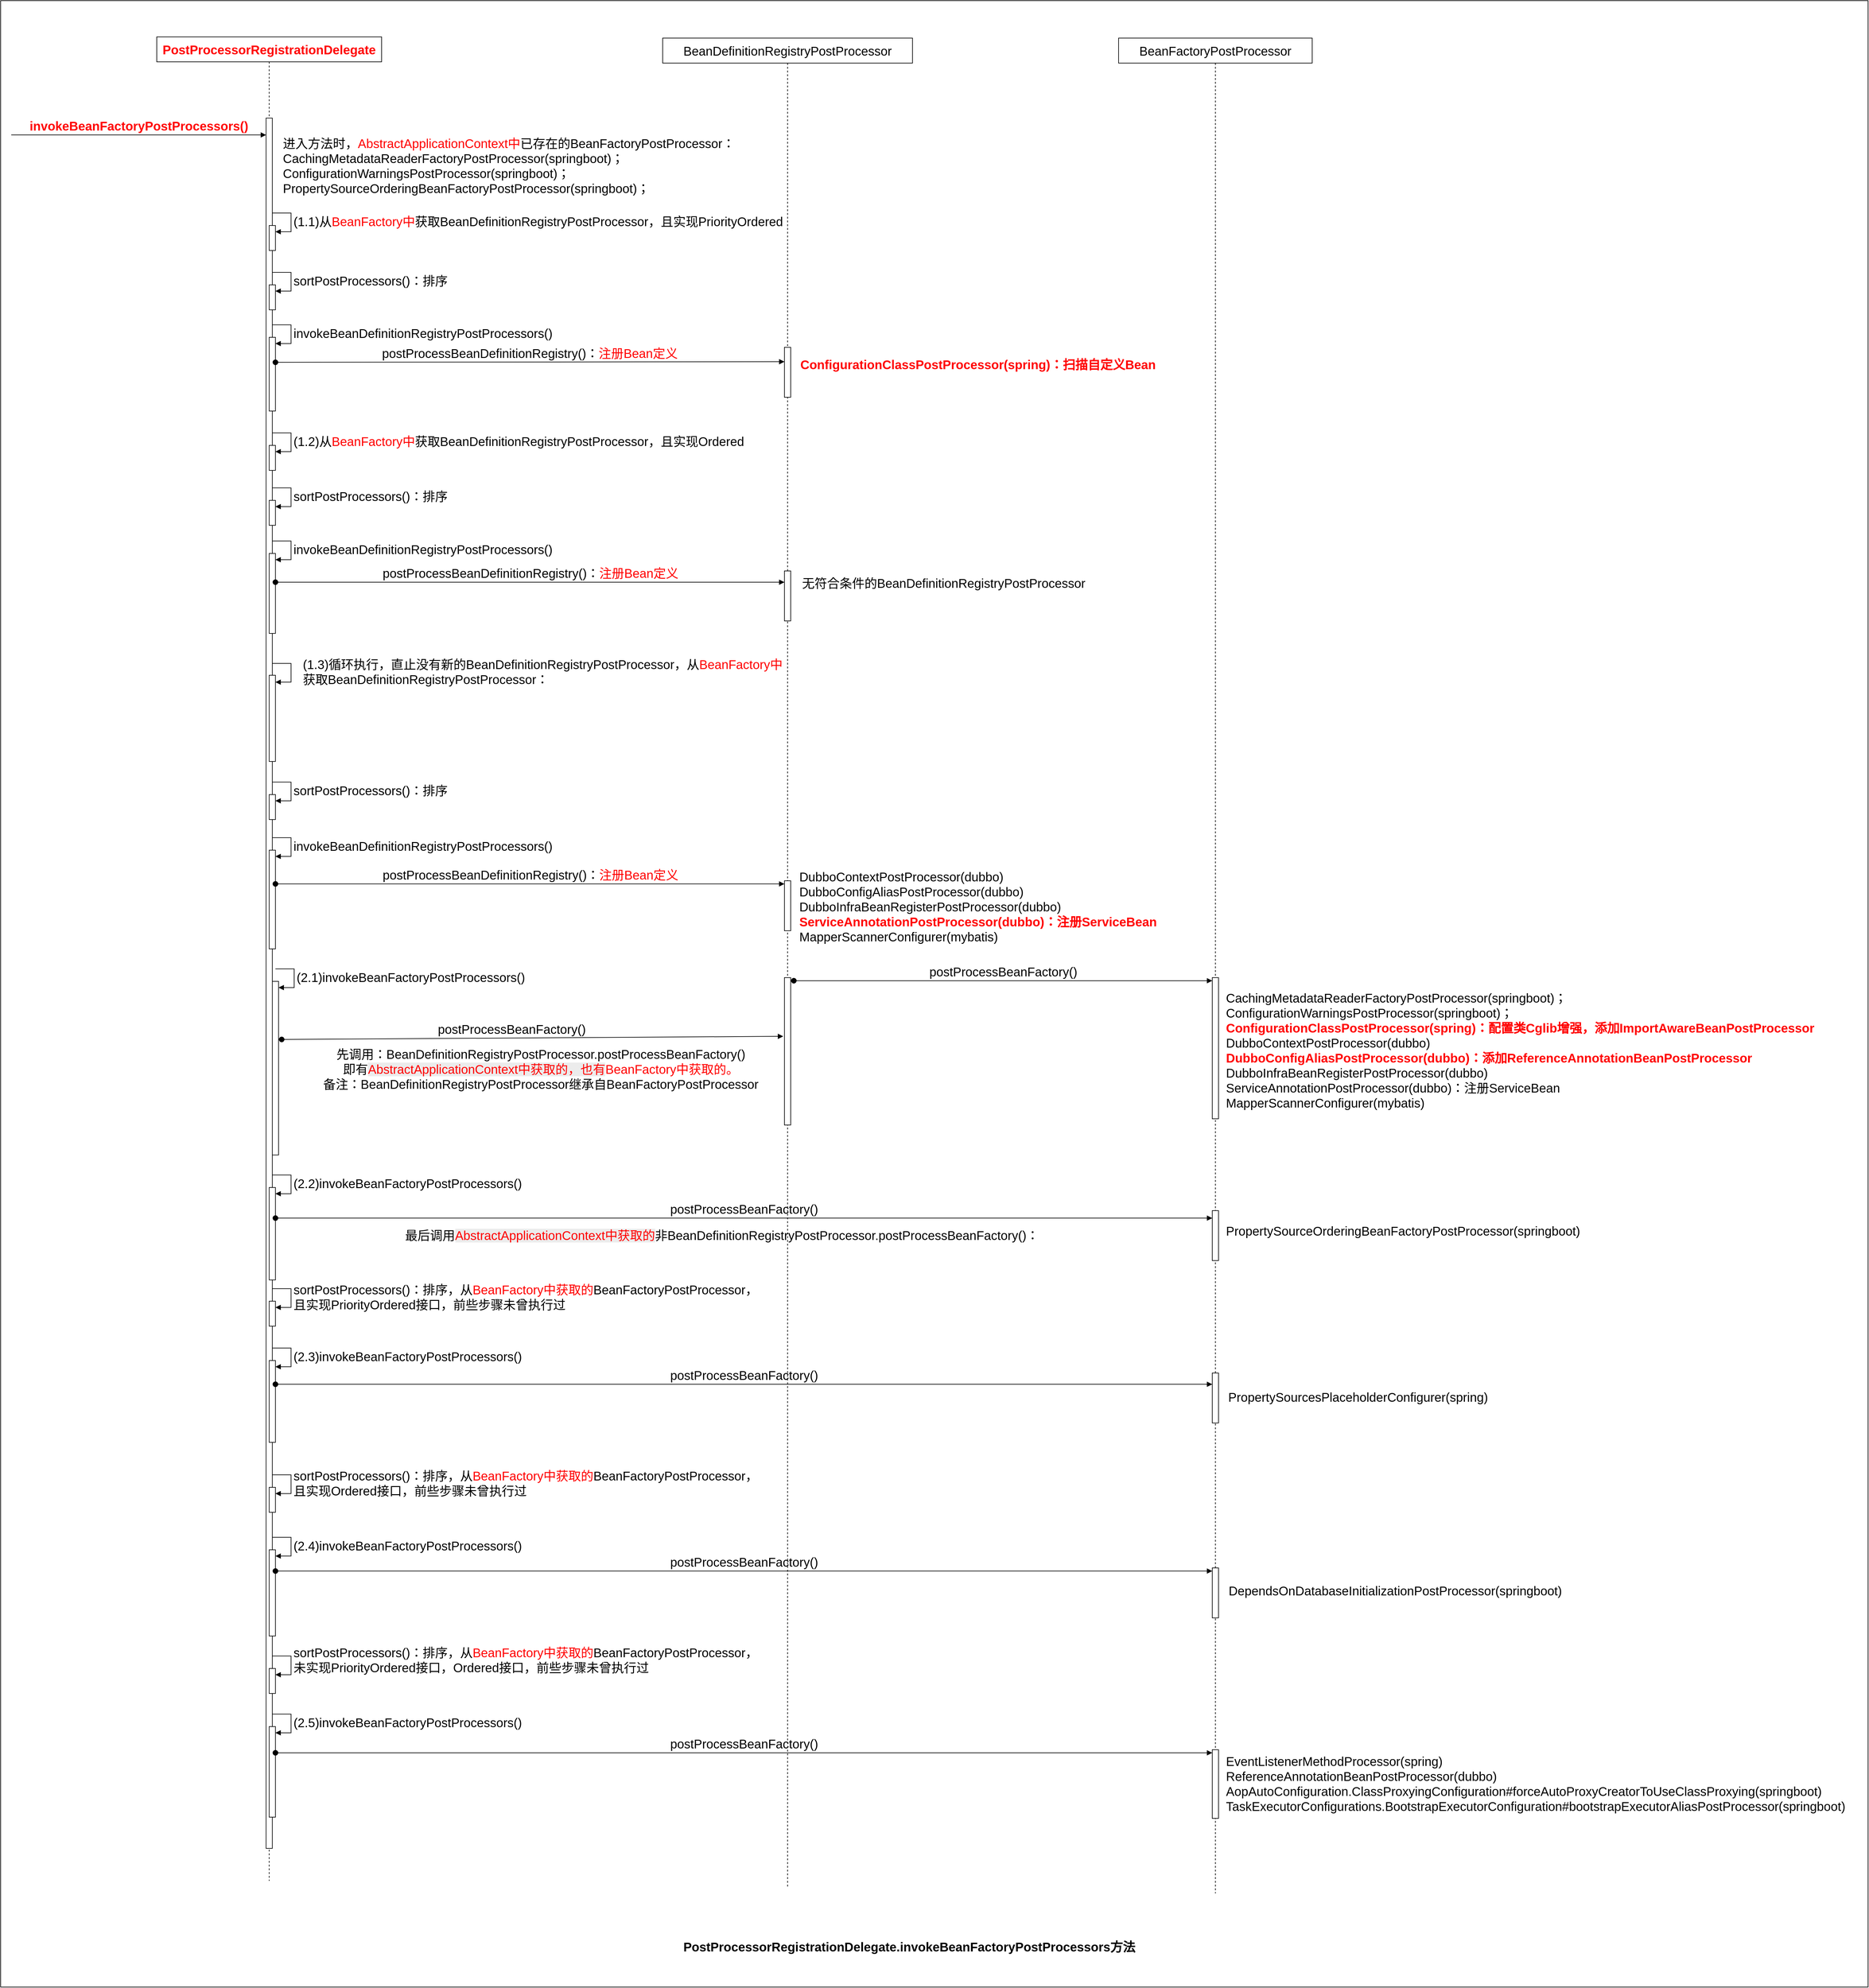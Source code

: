 <mxfile version="28.2.5">
  <diagram name="第 1 页" id="A2wYnKDMZFF023bxGnZ8">
    <mxGraphModel dx="2852" dy="1576" grid="1" gridSize="10" guides="1" tooltips="1" connect="1" arrows="1" fold="1" page="1" pageScale="1" pageWidth="827" pageHeight="1169" background="none" math="0" shadow="0">
      <root>
        <mxCell id="0" />
        <mxCell id="1" parent="0" />
        <mxCell id="YubkWiGk9E8WVK8N-N5F-1" value="" style="rounded=0;whiteSpace=wrap;html=1;" vertex="1" parent="1">
          <mxGeometry x="20" y="150" width="2990" height="3180" as="geometry" />
        </mxCell>
        <mxCell id="-QrxRBGIXTvyxB3OS5xk-1" value="PostProcessorRegistrationDelegate" style="shape=umlLifeline;whiteSpace=wrap;html=1;container=1;dropTarget=0;collapsible=0;recursiveResize=0;outlineConnect=0;portConstraint=eastwest;newEdgeStyle={&quot;curved&quot;:0,&quot;rounded&quot;:0};fontSize=20;fontStyle=1;points=[[0,0,0,0,5],[0,1,0,0,-5],[1,0,0,0,5],[1,1,0,0,-5]];perimeter=rectanglePerimeter;targetShapes=umlLifeline;participant=label;fontColor=#FF0000;" parent="1" vertex="1">
          <mxGeometry x="270" y="208" width="360" height="2952" as="geometry" />
        </mxCell>
        <mxCell id="-QrxRBGIXTvyxB3OS5xk-2" value="" style="html=1;points=[[0,0,0,0,5],[0,1,0,0,-5],[1,0,0,0,5],[1,1,0,0,-5]];perimeter=orthogonalPerimeter;outlineConnect=0;targetShapes=umlLifeline;portConstraint=eastwest;newEdgeStyle={&quot;curved&quot;:0,&quot;rounded&quot;:0};fontSize=20;" parent="-QrxRBGIXTvyxB3OS5xk-1" vertex="1">
          <mxGeometry x="175" y="130" width="10" height="2770" as="geometry" />
        </mxCell>
        <mxCell id="-ZNE_FUhXFZwnY1q3NJ5-1" value="" style="html=1;points=[[0,0,0,0,5],[0,1,0,0,-5],[1,0,0,0,5],[1,1,0,0,-5]];perimeter=orthogonalPerimeter;outlineConnect=0;targetShapes=umlLifeline;portConstraint=eastwest;newEdgeStyle={&quot;curved&quot;:0,&quot;rounded&quot;:0};" parent="-QrxRBGIXTvyxB3OS5xk-1" vertex="1">
          <mxGeometry x="180" y="302" width="10" height="40" as="geometry" />
        </mxCell>
        <mxCell id="-ZNE_FUhXFZwnY1q3NJ5-2" value="(1.1)从&lt;font style=&quot;color: rgb(255, 0, 0);&quot;&gt;BeanFactory中&lt;/font&gt;获取BeanDefinitionRegistryPostProcessor，且实现PriorityOrdered" style="html=1;align=left;spacingLeft=2;endArrow=block;rounded=0;edgeStyle=orthogonalEdgeStyle;curved=0;rounded=0;fontSize=20;" parent="-QrxRBGIXTvyxB3OS5xk-1" target="-ZNE_FUhXFZwnY1q3NJ5-1" edge="1">
          <mxGeometry relative="1" as="geometry">
            <mxPoint x="185" y="282" as="sourcePoint" />
            <Array as="points">
              <mxPoint x="215" y="312" />
            </Array>
          </mxGeometry>
        </mxCell>
        <mxCell id="-ZNE_FUhXFZwnY1q3NJ5-3" value="" style="html=1;points=[[0,0,0,0,5],[0,1,0,0,-5],[1,0,0,0,5],[1,1,0,0,-5]];perimeter=orthogonalPerimeter;outlineConnect=0;targetShapes=umlLifeline;portConstraint=eastwest;newEdgeStyle={&quot;curved&quot;:0,&quot;rounded&quot;:0};" parent="-QrxRBGIXTvyxB3OS5xk-1" vertex="1">
          <mxGeometry x="180" y="481" width="10" height="118" as="geometry" />
        </mxCell>
        <mxCell id="-ZNE_FUhXFZwnY1q3NJ5-4" value="invokeBeanDefinitionRegistryPostProcessors()" style="html=1;align=left;spacingLeft=2;endArrow=block;rounded=0;edgeStyle=orthogonalEdgeStyle;curved=0;rounded=0;fontSize=20;" parent="-QrxRBGIXTvyxB3OS5xk-1" target="-ZNE_FUhXFZwnY1q3NJ5-3" edge="1">
          <mxGeometry relative="1" as="geometry">
            <mxPoint x="185" y="461" as="sourcePoint" />
            <Array as="points">
              <mxPoint x="215" y="491" />
            </Array>
          </mxGeometry>
        </mxCell>
        <mxCell id="-ZNE_FUhXFZwnY1q3NJ5-6" value="postProcessBeanDefinitionRegistry()&lt;span style=&quot;text-align: left;&quot;&gt;：&lt;font style=&quot;color: rgb(255, 0, 0);&quot;&gt;注册Bean定义&lt;/font&gt;&lt;/span&gt;" style="html=1;verticalAlign=bottom;startArrow=oval;endArrow=block;startSize=8;curved=0;rounded=0;entryX=0;entryY=0;entryDx=0;entryDy=5;fontSize=20;" parent="-QrxRBGIXTvyxB3OS5xk-1" edge="1">
          <mxGeometry relative="1" as="geometry">
            <mxPoint x="190" y="521" as="sourcePoint" />
            <mxPoint x="1005" y="520" as="targetPoint" />
          </mxGeometry>
        </mxCell>
        <mxCell id="vgy-4LOExxqOHCI_KNsT-1" value="" style="html=1;points=[[0,0,0,0,5],[0,1,0,0,-5],[1,0,0,0,5],[1,1,0,0,-5]];perimeter=orthogonalPerimeter;outlineConnect=0;targetShapes=umlLifeline;portConstraint=eastwest;newEdgeStyle={&quot;curved&quot;:0,&quot;rounded&quot;:0};" parent="-QrxRBGIXTvyxB3OS5xk-1" vertex="1">
          <mxGeometry x="180" y="654" width="10" height="40" as="geometry" />
        </mxCell>
        <mxCell id="vgy-4LOExxqOHCI_KNsT-2" value="&lt;span style=&quot;font-size: 20px;&quot;&gt;(1.2)从&lt;/span&gt;&lt;font style=&quot;font-size: 20px; color: rgb(255, 0, 0);&quot;&gt;BeanFactory中&lt;/font&gt;&lt;span style=&quot;font-size: 20px;&quot;&gt;获取BeanDefinitionRegistryPostProcessor，且实现Ordered&lt;/span&gt;" style="html=1;align=left;spacingLeft=2;endArrow=block;rounded=0;edgeStyle=orthogonalEdgeStyle;curved=0;rounded=0;" parent="-QrxRBGIXTvyxB3OS5xk-1" target="vgy-4LOExxqOHCI_KNsT-1" edge="1">
          <mxGeometry relative="1" as="geometry">
            <mxPoint x="185" y="634" as="sourcePoint" />
            <Array as="points">
              <mxPoint x="215" y="664" />
            </Array>
          </mxGeometry>
        </mxCell>
        <mxCell id="vgy-4LOExxqOHCI_KNsT-3" value="" style="html=1;points=[[0,0,0,0,5],[0,1,0,0,-5],[1,0,0,0,5],[1,1,0,0,-5]];perimeter=orthogonalPerimeter;outlineConnect=0;targetShapes=umlLifeline;portConstraint=eastwest;newEdgeStyle={&quot;curved&quot;:0,&quot;rounded&quot;:0};" parent="-QrxRBGIXTvyxB3OS5xk-1" vertex="1">
          <mxGeometry x="180" y="827" width="10" height="128" as="geometry" />
        </mxCell>
        <mxCell id="vgy-4LOExxqOHCI_KNsT-4" value="&lt;span style=&quot;font-size: 20px;&quot;&gt;invokeBeanDefinitionRegistryPostProcessors()&lt;/span&gt;" style="html=1;align=left;spacingLeft=2;endArrow=block;rounded=0;edgeStyle=orthogonalEdgeStyle;curved=0;rounded=0;" parent="-QrxRBGIXTvyxB3OS5xk-1" target="vgy-4LOExxqOHCI_KNsT-3" edge="1">
          <mxGeometry relative="1" as="geometry">
            <mxPoint x="185" y="807" as="sourcePoint" />
            <Array as="points">
              <mxPoint x="215" y="837" />
            </Array>
          </mxGeometry>
        </mxCell>
        <mxCell id="vgy-4LOExxqOHCI_KNsT-6" value="&lt;span style=&quot;font-size: 20px;&quot;&gt;postProcessBeanDefinitionRegistry()&lt;/span&gt;&lt;span style=&quot;font-size: 20px; text-align: left;&quot;&gt;：&lt;font style=&quot;color: rgb(255, 0, 0);&quot;&gt;注册Bean定义&lt;/font&gt;&lt;/span&gt;" style="html=1;verticalAlign=bottom;startArrow=oval;endArrow=block;startSize=8;curved=0;rounded=0;entryX=0;entryY=0;entryDx=0;entryDy=5;" parent="-QrxRBGIXTvyxB3OS5xk-1" edge="1">
          <mxGeometry relative="1" as="geometry">
            <mxPoint x="190" y="873" as="sourcePoint" />
            <mxPoint x="1005" y="873" as="targetPoint" />
          </mxGeometry>
        </mxCell>
        <mxCell id="vgy-4LOExxqOHCI_KNsT-10" value="" style="html=1;points=[[0,0,0,0,5],[0,1,0,0,-5],[1,0,0,0,5],[1,1,0,0,-5]];perimeter=orthogonalPerimeter;outlineConnect=0;targetShapes=umlLifeline;portConstraint=eastwest;newEdgeStyle={&quot;curved&quot;:0,&quot;rounded&quot;:0};" parent="-QrxRBGIXTvyxB3OS5xk-1" vertex="1">
          <mxGeometry x="180" y="397" width="10" height="40" as="geometry" />
        </mxCell>
        <mxCell id="vgy-4LOExxqOHCI_KNsT-11" value="sortPostProcessors()：排序" style="html=1;align=left;spacingLeft=2;endArrow=block;rounded=0;edgeStyle=orthogonalEdgeStyle;curved=0;rounded=0;fontSize=20;" parent="-QrxRBGIXTvyxB3OS5xk-1" target="vgy-4LOExxqOHCI_KNsT-10" edge="1">
          <mxGeometry relative="1" as="geometry">
            <mxPoint x="185" y="377" as="sourcePoint" />
            <Array as="points">
              <mxPoint x="215" y="407" />
            </Array>
          </mxGeometry>
        </mxCell>
        <mxCell id="vgy-4LOExxqOHCI_KNsT-12" value="" style="html=1;points=[[0,0,0,0,5],[0,1,0,0,-5],[1,0,0,0,5],[1,1,0,0,-5]];perimeter=orthogonalPerimeter;outlineConnect=0;targetShapes=umlLifeline;portConstraint=eastwest;newEdgeStyle={&quot;curved&quot;:0,&quot;rounded&quot;:0};" parent="-QrxRBGIXTvyxB3OS5xk-1" vertex="1">
          <mxGeometry x="180" y="742" width="10" height="40" as="geometry" />
        </mxCell>
        <mxCell id="vgy-4LOExxqOHCI_KNsT-13" value="&lt;span style=&quot;font-size: 20px;&quot;&gt;sortPostProcessors()：排序&lt;/span&gt;" style="html=1;align=left;spacingLeft=2;endArrow=block;rounded=0;edgeStyle=orthogonalEdgeStyle;curved=0;rounded=0;" parent="-QrxRBGIXTvyxB3OS5xk-1" target="vgy-4LOExxqOHCI_KNsT-12" edge="1">
          <mxGeometry relative="1" as="geometry">
            <mxPoint x="185" y="722" as="sourcePoint" />
            <Array as="points">
              <mxPoint x="215" y="752" />
            </Array>
          </mxGeometry>
        </mxCell>
        <mxCell id="vgy-4LOExxqOHCI_KNsT-16" value="" style="html=1;points=[[0,0,0,0,5],[0,1,0,0,-5],[1,0,0,0,5],[1,1,0,0,-5]];perimeter=orthogonalPerimeter;outlineConnect=0;targetShapes=umlLifeline;portConstraint=eastwest;newEdgeStyle={&quot;curved&quot;:0,&quot;rounded&quot;:0};" parent="-QrxRBGIXTvyxB3OS5xk-1" vertex="1">
          <mxGeometry x="180" y="1022" width="10" height="138" as="geometry" />
        </mxCell>
        <mxCell id="vgy-4LOExxqOHCI_KNsT-17" value="&lt;span style=&quot;font-size: 20px;&quot;&gt;(1.3)循环执行，直止没有新的&lt;/span&gt;&lt;span style=&quot;font-size: 20px;&quot;&gt;BeanDefinitionRegistryPostProcessor，&lt;/span&gt;&lt;span style=&quot;background-color: light-dark(#ffffff, var(--ge-dark-color, #121212)); color: light-dark(rgb(0, 0, 0), rgb(255, 255, 255)); font-size: 20px;&quot;&gt;从&lt;/span&gt;&lt;font style=&quot;background-color: light-dark(#ffffff, var(--ge-dark-color, #121212)); font-size: 20px; color: rgb(255, 0, 0);&quot;&gt;BeanFactory中&lt;/font&gt;&lt;div&gt;&lt;span style=&quot;background-color: light-dark(#ffffff, var(--ge-dark-color, #121212)); color: light-dark(rgb(0, 0, 0), rgb(255, 255, 255)); font-size: 20px;&quot;&gt;获取BeanDefinitionRegistryPostProcessor：&lt;/span&gt;&lt;div&gt;&lt;div style=&quot;&quot;&gt;&lt;br&gt;&lt;/div&gt;&lt;/div&gt;&lt;/div&gt;" style="html=1;align=left;spacingLeft=2;endArrow=block;rounded=0;edgeStyle=orthogonalEdgeStyle;curved=0;rounded=0;" parent="-QrxRBGIXTvyxB3OS5xk-1" edge="1">
          <mxGeometry x="0.153" y="15" relative="1" as="geometry">
            <mxPoint x="185" y="1003" as="sourcePoint" />
            <Array as="points">
              <mxPoint x="215" y="1033" />
            </Array>
            <mxPoint x="190" y="1033" as="targetPoint" />
            <mxPoint y="1" as="offset" />
          </mxGeometry>
        </mxCell>
        <mxCell id="U9ixvLqvTh7GxoxMCN7H-1" value="" style="html=1;points=[[0,0,0,0,5],[0,1,0,0,-5],[1,0,0,0,5],[1,1,0,0,-5]];perimeter=orthogonalPerimeter;outlineConnect=0;targetShapes=umlLifeline;portConstraint=eastwest;newEdgeStyle={&quot;curved&quot;:0,&quot;rounded&quot;:0};" parent="-QrxRBGIXTvyxB3OS5xk-1" vertex="1">
          <mxGeometry x="180" y="1213" width="10" height="40" as="geometry" />
        </mxCell>
        <mxCell id="U9ixvLqvTh7GxoxMCN7H-2" value="&lt;span style=&quot;font-size: 20px;&quot;&gt;sortPostProcessors()：排序&lt;/span&gt;" style="html=1;align=left;spacingLeft=2;endArrow=block;rounded=0;edgeStyle=orthogonalEdgeStyle;curved=0;rounded=0;" parent="-QrxRBGIXTvyxB3OS5xk-1" target="U9ixvLqvTh7GxoxMCN7H-1" edge="1">
          <mxGeometry relative="1" as="geometry">
            <mxPoint x="185" y="1193" as="sourcePoint" />
            <Array as="points">
              <mxPoint x="215" y="1223" />
            </Array>
          </mxGeometry>
        </mxCell>
        <mxCell id="U9ixvLqvTh7GxoxMCN7H-3" value="" style="html=1;points=[[0,0,0,0,5],[0,1,0,0,-5],[1,0,0,0,5],[1,1,0,0,-5]];perimeter=orthogonalPerimeter;outlineConnect=0;targetShapes=umlLifeline;portConstraint=eastwest;newEdgeStyle={&quot;curved&quot;:0,&quot;rounded&quot;:0};" parent="-QrxRBGIXTvyxB3OS5xk-1" vertex="1">
          <mxGeometry x="180" y="1302" width="10" height="158" as="geometry" />
        </mxCell>
        <mxCell id="U9ixvLqvTh7GxoxMCN7H-4" value="&lt;span style=&quot;font-size: 20px;&quot;&gt;invokeBeanDefinitionRegistryPostProcessors()&lt;/span&gt;" style="html=1;align=left;spacingLeft=2;endArrow=block;rounded=0;edgeStyle=orthogonalEdgeStyle;curved=0;rounded=0;" parent="-QrxRBGIXTvyxB3OS5xk-1" target="U9ixvLqvTh7GxoxMCN7H-3" edge="1">
          <mxGeometry relative="1" as="geometry">
            <mxPoint x="185" y="1282" as="sourcePoint" />
            <Array as="points">
              <mxPoint x="215" y="1312" />
            </Array>
          </mxGeometry>
        </mxCell>
        <mxCell id="U9ixvLqvTh7GxoxMCN7H-6" value="&lt;span style=&quot;font-size: 20px;&quot;&gt;postProcessBeanDefinitionRegistry()&lt;/span&gt;&lt;span style=&quot;font-size: 20px; text-align: left;&quot;&gt;：&lt;font style=&quot;color: rgb(255, 0, 0);&quot;&gt;注册Bean定义&lt;/font&gt;&lt;/span&gt;" style="html=1;verticalAlign=bottom;startArrow=oval;endArrow=block;startSize=8;curved=0;rounded=0;entryX=0;entryY=0;entryDx=0;entryDy=5;" parent="-QrxRBGIXTvyxB3OS5xk-1" target="U9ixvLqvTh7GxoxMCN7H-5" edge="1">
          <mxGeometry relative="1" as="geometry">
            <mxPoint x="190" y="1356" as="sourcePoint" />
          </mxGeometry>
        </mxCell>
        <mxCell id="U9ixvLqvTh7GxoxMCN7H-19" value="" style="html=1;points=[[0,0,0,0,5],[0,1,0,0,-5],[1,0,0,0,5],[1,1,0,0,-5]];perimeter=orthogonalPerimeter;outlineConnect=0;targetShapes=umlLifeline;portConstraint=eastwest;newEdgeStyle={&quot;curved&quot;:0,&quot;rounded&quot;:0};" parent="-QrxRBGIXTvyxB3OS5xk-1" vertex="1">
          <mxGeometry x="180" y="2024" width="10" height="40" as="geometry" />
        </mxCell>
        <mxCell id="U9ixvLqvTh7GxoxMCN7H-20" value="&lt;span style=&quot;font-size: 20px;&quot;&gt;sortPostProcessors()：排序，从&lt;/span&gt;&lt;span style=&quot;color: rgb(255, 0, 0); font-size: 20px;&quot;&gt;BeanFactory中&lt;/span&gt;&lt;font style=&quot;color: rgb(0, 0, 0);&quot;&gt;&lt;span style=&quot;font-size: 20px; color: rgb(255, 0, 0);&quot;&gt;获取的&lt;/span&gt;&lt;font&gt;&lt;span style=&quot;font-size: 20px;&quot;&gt;BeanFactoryPostProcessor，&lt;/span&gt;&lt;/font&gt;&lt;/font&gt;&lt;div&gt;&lt;font style=&quot;color: rgb(0, 0, 0);&quot;&gt;&lt;font&gt;&lt;span style=&quot;font-size: 20px;&quot;&gt;且实现&lt;/span&gt;&lt;/font&gt;&lt;span style=&quot;background-color: light-dark(#ffffff, var(--ge-dark-color, #121212)); font-size: 20px;&quot;&gt;&lt;font&gt;PriorityOrdered接口，&lt;/font&gt;&lt;/span&gt;&lt;/font&gt;&lt;span style=&quot;font-size: 20px; background-color: light-dark(#ffffff, var(--ge-dark-color, #121212)); color: light-dark(rgb(0, 0, 0), rgb(255, 255, 255));&quot;&gt;前些步骤未曾执行过&lt;/span&gt;&lt;/div&gt;" style="html=1;align=left;spacingLeft=2;endArrow=block;rounded=0;edgeStyle=orthogonalEdgeStyle;curved=0;rounded=0;" parent="-QrxRBGIXTvyxB3OS5xk-1" target="U9ixvLqvTh7GxoxMCN7H-19" edge="1">
          <mxGeometry relative="1" as="geometry">
            <mxPoint x="185" y="2004" as="sourcePoint" />
            <Array as="points">
              <mxPoint x="215" y="2034" />
            </Array>
          </mxGeometry>
        </mxCell>
        <mxCell id="U9ixvLqvTh7GxoxMCN7H-21" value="" style="html=1;points=[[0,0,0,0,5],[0,1,0,0,-5],[1,0,0,0,5],[1,1,0,0,-5]];perimeter=orthogonalPerimeter;outlineConnect=0;targetShapes=umlLifeline;portConstraint=eastwest;newEdgeStyle={&quot;curved&quot;:0,&quot;rounded&quot;:0};" parent="-QrxRBGIXTvyxB3OS5xk-1" vertex="1">
          <mxGeometry x="185" y="1512" width="10" height="278" as="geometry" />
        </mxCell>
        <mxCell id="U9ixvLqvTh7GxoxMCN7H-22" value="(2.1)invokeBeanFactoryPostProcessors()" style="html=1;align=left;spacingLeft=2;endArrow=block;rounded=0;edgeStyle=orthogonalEdgeStyle;curved=0;rounded=0;fontSize=20;" parent="-QrxRBGIXTvyxB3OS5xk-1" target="U9ixvLqvTh7GxoxMCN7H-21" edge="1">
          <mxGeometry relative="1" as="geometry">
            <mxPoint x="190" y="1492" as="sourcePoint" />
            <Array as="points">
              <mxPoint x="220" y="1522" />
            </Array>
          </mxGeometry>
        </mxCell>
        <mxCell id="U9ixvLqvTh7GxoxMCN7H-23" value="" style="html=1;points=[[0,0,0,0,5],[0,1,0,0,-5],[1,0,0,0,5],[1,1,0,0,-5]];perimeter=orthogonalPerimeter;outlineConnect=0;targetShapes=umlLifeline;portConstraint=eastwest;newEdgeStyle={&quot;curved&quot;:0,&quot;rounded&quot;:0};" parent="-QrxRBGIXTvyxB3OS5xk-1" vertex="1">
          <mxGeometry x="180" y="1842" width="10" height="148" as="geometry" />
        </mxCell>
        <mxCell id="U9ixvLqvTh7GxoxMCN7H-24" value="&lt;span style=&quot;font-size: 20px;&quot;&gt;(2.2)invokeBeanFactoryPostProcessors()&lt;/span&gt;" style="html=1;align=left;spacingLeft=2;endArrow=block;rounded=0;edgeStyle=orthogonalEdgeStyle;curved=0;rounded=0;" parent="-QrxRBGIXTvyxB3OS5xk-1" target="U9ixvLqvTh7GxoxMCN7H-23" edge="1">
          <mxGeometry relative="1" as="geometry">
            <mxPoint x="185" y="1822" as="sourcePoint" />
            <Array as="points">
              <mxPoint x="215" y="1852" />
            </Array>
          </mxGeometry>
        </mxCell>
        <mxCell id="U9ixvLqvTh7GxoxMCN7H-18" value="&lt;font style=&quot;font-size: 20px;&quot;&gt;postProcessBeanFactory()&lt;/font&gt;" style="html=1;verticalAlign=bottom;startArrow=oval;endArrow=block;startSize=8;curved=0;rounded=0;entryX=0;entryY=0;entryDx=0;entryDy=5;" parent="-QrxRBGIXTvyxB3OS5xk-1" edge="1">
          <mxGeometry x="-0.0" relative="1" as="geometry">
            <mxPoint x="190" y="1891" as="sourcePoint" />
            <mxPoint x="1690" y="1891" as="targetPoint" />
            <mxPoint as="offset" />
          </mxGeometry>
        </mxCell>
        <mxCell id="U9ixvLqvTh7GxoxMCN7H-25" value="" style="html=1;points=[[0,0,0,0,5],[0,1,0,0,-5],[1,0,0,0,5],[1,1,0,0,-5]];perimeter=orthogonalPerimeter;outlineConnect=0;targetShapes=umlLifeline;portConstraint=eastwest;newEdgeStyle={&quot;curved&quot;:0,&quot;rounded&quot;:0};" parent="-QrxRBGIXTvyxB3OS5xk-1" vertex="1">
          <mxGeometry x="180" y="2119" width="10" height="131" as="geometry" />
        </mxCell>
        <mxCell id="U9ixvLqvTh7GxoxMCN7H-26" value="&lt;span style=&quot;font-size: 20px;&quot;&gt;(2.3)invokeBeanFactoryPostProcessors()&lt;/span&gt;" style="html=1;align=left;spacingLeft=2;endArrow=block;rounded=0;edgeStyle=orthogonalEdgeStyle;curved=0;rounded=0;" parent="-QrxRBGIXTvyxB3OS5xk-1" target="U9ixvLqvTh7GxoxMCN7H-25" edge="1">
          <mxGeometry relative="1" as="geometry">
            <mxPoint x="185" y="2099" as="sourcePoint" />
            <Array as="points">
              <mxPoint x="215" y="2129" />
            </Array>
          </mxGeometry>
        </mxCell>
        <mxCell id="U9ixvLqvTh7GxoxMCN7H-28" value="postProcessBeanFactory()" style="html=1;verticalAlign=bottom;startArrow=oval;endArrow=block;startSize=8;curved=0;rounded=0;entryX=0;entryY=0;entryDx=0;entryDy=5;fontSize=20;" parent="-QrxRBGIXTvyxB3OS5xk-1" edge="1">
          <mxGeometry relative="1" as="geometry">
            <mxPoint x="190" y="2157" as="sourcePoint" />
            <mxPoint x="1690" y="2157.0" as="targetPoint" />
          </mxGeometry>
        </mxCell>
        <mxCell id="U9ixvLqvTh7GxoxMCN7H-34" value="" style="html=1;points=[[0,0,0,0,5],[0,1,0,0,-5],[1,0,0,0,5],[1,1,0,0,-5]];perimeter=orthogonalPerimeter;outlineConnect=0;targetShapes=umlLifeline;portConstraint=eastwest;newEdgeStyle={&quot;curved&quot;:0,&quot;rounded&quot;:0};" parent="-QrxRBGIXTvyxB3OS5xk-1" vertex="1">
          <mxGeometry x="180" y="2322" width="10" height="40" as="geometry" />
        </mxCell>
        <mxCell id="U9ixvLqvTh7GxoxMCN7H-35" value="&lt;span style=&quot;font-size: 20px;&quot;&gt;sortPostProcessors()：排序，从&lt;/span&gt;&lt;span style=&quot;color: rgb(255, 0, 0); font-size: 20px;&quot;&gt;BeanFactory中&lt;/span&gt;&lt;font style=&quot;color: rgb(0, 0, 0);&quot;&gt;&lt;span style=&quot;font-size: 20px; color: rgb(255, 0, 0);&quot;&gt;获取的&lt;/span&gt;&lt;span style=&quot;font-size: 20px;&quot;&gt;BeanFactoryPostProcessor，&lt;/span&gt;&lt;/font&gt;&lt;div&gt;&lt;font style=&quot;color: rgb(0, 0, 0);&quot;&gt;&lt;span style=&quot;color: rgb(0, 0, 0); font-size: 20px;&quot;&gt;且实现&lt;/span&gt;&lt;span style=&quot;font-size: 20px;&quot;&gt;Ordered接口&lt;/span&gt;&lt;/font&gt;&lt;font style=&quot;color: rgb(0, 0, 0);&quot;&gt;&lt;span style=&quot;font-size: 20px;&quot;&gt;，&lt;/span&gt;&lt;/font&gt;&lt;span style=&quot;font-size: 20px; background-color: light-dark(#ffffff, var(--ge-dark-color, #121212)); color: light-dark(rgb(0, 0, 0), rgb(255, 255, 255));&quot;&gt;前些步骤未曾执行过&lt;/span&gt;&lt;/div&gt;" style="html=1;align=left;spacingLeft=2;endArrow=block;rounded=0;edgeStyle=orthogonalEdgeStyle;curved=0;rounded=0;" parent="-QrxRBGIXTvyxB3OS5xk-1" target="U9ixvLqvTh7GxoxMCN7H-34" edge="1">
          <mxGeometry relative="1" as="geometry">
            <mxPoint x="185" y="2302" as="sourcePoint" />
            <Array as="points">
              <mxPoint x="215" y="2332" />
            </Array>
          </mxGeometry>
        </mxCell>
        <mxCell id="U9ixvLqvTh7GxoxMCN7H-36" value="" style="html=1;points=[[0,0,0,0,5],[0,1,0,0,-5],[1,0,0,0,5],[1,1,0,0,-5]];perimeter=orthogonalPerimeter;outlineConnect=0;targetShapes=umlLifeline;portConstraint=eastwest;newEdgeStyle={&quot;curved&quot;:0,&quot;rounded&quot;:0};" parent="-QrxRBGIXTvyxB3OS5xk-1" vertex="1">
          <mxGeometry x="180" y="2422" width="10" height="138" as="geometry" />
        </mxCell>
        <mxCell id="U9ixvLqvTh7GxoxMCN7H-37" value="&lt;span style=&quot;font-size: 20px;&quot;&gt;(2.4)invokeBeanFactoryPostProcessors()&lt;/span&gt;" style="html=1;align=left;spacingLeft=2;endArrow=block;rounded=0;edgeStyle=orthogonalEdgeStyle;curved=0;rounded=0;" parent="-QrxRBGIXTvyxB3OS5xk-1" target="U9ixvLqvTh7GxoxMCN7H-36" edge="1">
          <mxGeometry relative="1" as="geometry">
            <mxPoint x="185" y="2402" as="sourcePoint" />
            <Array as="points">
              <mxPoint x="215" y="2432" />
            </Array>
          </mxGeometry>
        </mxCell>
        <mxCell id="U9ixvLqvTh7GxoxMCN7H-39" value="&lt;span style=&quot;font-size: 20px;&quot;&gt;postProcessBeanFactory()&lt;/span&gt;" style="html=1;verticalAlign=bottom;startArrow=oval;endArrow=block;startSize=8;curved=0;rounded=0;entryX=0;entryY=0;entryDx=0;entryDy=5;" parent="-QrxRBGIXTvyxB3OS5xk-1" target="U9ixvLqvTh7GxoxMCN7H-38" edge="1">
          <mxGeometry relative="1" as="geometry">
            <mxPoint x="190" y="2456" as="sourcePoint" />
          </mxGeometry>
        </mxCell>
        <mxCell id="U9ixvLqvTh7GxoxMCN7H-41" value="" style="html=1;points=[[0,0,0,0,5],[0,1,0,0,-5],[1,0,0,0,5],[1,1,0,0,-5]];perimeter=orthogonalPerimeter;outlineConnect=0;targetShapes=umlLifeline;portConstraint=eastwest;newEdgeStyle={&quot;curved&quot;:0,&quot;rounded&quot;:0};" parent="-QrxRBGIXTvyxB3OS5xk-1" vertex="1">
          <mxGeometry x="180" y="2612" width="10" height="40" as="geometry" />
        </mxCell>
        <mxCell id="U9ixvLqvTh7GxoxMCN7H-42" value="&lt;span style=&quot;font-size: 20px;&quot;&gt;sortPostProcessors()：排序，从&lt;/span&gt;&lt;span style=&quot;color: rgb(255, 0, 0); font-size: 20px;&quot;&gt;BeanFactory中&lt;/span&gt;&lt;font style=&quot;color: rgb(0, 0, 0);&quot;&gt;&lt;span style=&quot;font-size: 20px; color: rgb(255, 0, 0);&quot;&gt;获取的&lt;/span&gt;&lt;span style=&quot;font-size: 20px;&quot;&gt;BeanFactoryPostProcessor，&lt;/span&gt;&lt;/font&gt;&lt;div&gt;&lt;font style=&quot;color: rgb(0, 0, 0);&quot;&gt;&lt;span style=&quot;font-size: 20px; color: rgb(0, 0, 0);&quot;&gt;未实现&lt;/span&gt;&lt;/font&gt;&lt;span style=&quot;font-size: 20px; background-color: light-dark(#ffffff, var(--ge-dark-color, #121212)); color: light-dark(rgb(0, 0, 0), rgb(255, 255, 255));&quot;&gt;PriorityOrdered接口，&lt;/span&gt;&lt;span style=&quot;font-size: 20px; background-color: light-dark(#ffffff, var(--ge-dark-color, #121212));&quot;&gt;Ordered接口&lt;/span&gt;&lt;font style=&quot;color: rgb(0, 0, 0);&quot;&gt;&lt;span style=&quot;font-size: 20px;&quot;&gt;，&lt;/span&gt;&lt;/font&gt;&lt;span style=&quot;font-size: 20px; background-color: light-dark(#ffffff, var(--ge-dark-color, #121212));&quot;&gt;前些步骤未曾执行过&lt;/span&gt;&lt;/div&gt;&lt;div&gt;&lt;br&gt;&lt;/div&gt;" style="html=1;align=left;spacingLeft=2;endArrow=block;rounded=0;edgeStyle=orthogonalEdgeStyle;curved=0;rounded=0;" parent="-QrxRBGIXTvyxB3OS5xk-1" target="U9ixvLqvTh7GxoxMCN7H-41" edge="1">
          <mxGeometry x="0.008" relative="1" as="geometry">
            <mxPoint x="185" y="2592" as="sourcePoint" />
            <Array as="points">
              <mxPoint x="215" y="2622" />
            </Array>
            <mxPoint as="offset" />
          </mxGeometry>
        </mxCell>
        <mxCell id="U9ixvLqvTh7GxoxMCN7H-43" value="" style="html=1;points=[[0,0,0,0,5],[0,1,0,0,-5],[1,0,0,0,5],[1,1,0,0,-5]];perimeter=orthogonalPerimeter;outlineConnect=0;targetShapes=umlLifeline;portConstraint=eastwest;newEdgeStyle={&quot;curved&quot;:0,&quot;rounded&quot;:0};" parent="-QrxRBGIXTvyxB3OS5xk-1" vertex="1">
          <mxGeometry x="180" y="2705" width="10" height="145" as="geometry" />
        </mxCell>
        <mxCell id="U9ixvLqvTh7GxoxMCN7H-44" value="&lt;span style=&quot;font-size: 20px;&quot;&gt;(2.5)invokeBeanFactoryPostProcessors()&lt;/span&gt;" style="html=1;align=left;spacingLeft=2;endArrow=block;rounded=0;edgeStyle=orthogonalEdgeStyle;curved=0;rounded=0;" parent="-QrxRBGIXTvyxB3OS5xk-1" target="U9ixvLqvTh7GxoxMCN7H-43" edge="1">
          <mxGeometry relative="1" as="geometry">
            <mxPoint x="185" y="2685" as="sourcePoint" />
            <Array as="points">
              <mxPoint x="215" y="2715" />
            </Array>
          </mxGeometry>
        </mxCell>
        <mxCell id="U9ixvLqvTh7GxoxMCN7H-46" value="&lt;span style=&quot;font-size: 20px;&quot;&gt;postProcessBeanFactory()&lt;/span&gt;" style="html=1;verticalAlign=bottom;startArrow=oval;endArrow=block;startSize=8;curved=0;rounded=0;entryX=0;entryY=0;entryDx=0;entryDy=5;" parent="-QrxRBGIXTvyxB3OS5xk-1" target="U9ixvLqvTh7GxoxMCN7H-45" edge="1">
          <mxGeometry relative="1" as="geometry">
            <mxPoint x="190" y="2747" as="sourcePoint" />
          </mxGeometry>
        </mxCell>
        <mxCell id="-QrxRBGIXTvyxB3OS5xk-56" value="invokeBeanFactoryPostProcessors()" style="html=1;verticalAlign=bottom;endArrow=block;curved=0;rounded=0;fontSize=20;fontStyle=1;fontColor=#FF0000;" parent="1" target="-QrxRBGIXTvyxB3OS5xk-2" edge="1">
          <mxGeometry x="-0.002" relative="1" as="geometry">
            <mxPoint x="37" y="365" as="sourcePoint" />
            <mxPoint x="325" y="365" as="targetPoint" />
            <mxPoint as="offset" />
          </mxGeometry>
        </mxCell>
        <mxCell id="-QrxRBGIXTvyxB3OS5xk-58" value="PostProcessorRegistrationDelegate.invokeBeanFactoryPostProcessors&lt;span style=&quot;background-color: transparent; color: light-dark(rgb(0, 0, 0), rgb(255, 255, 255));&quot;&gt;方法&lt;/span&gt;" style="text;html=1;whiteSpace=wrap;strokeColor=none;fillColor=none;align=center;verticalAlign=middle;rounded=0;fontSize=20;fontStyle=1" parent="1" vertex="1">
          <mxGeometry x="1070" y="3230" width="810" height="70" as="geometry" />
        </mxCell>
        <mxCell id="mUYwK8JGR3BNWhhx3xwo-4" value="&lt;span style=&quot;text-align: left; text-wrap-mode: nowrap; background-color: rgb(255, 255, 255);&quot;&gt;BeanDefinitionRegistryPostProcessor&lt;/span&gt;" style="shape=umlLifeline;perimeter=lifelinePerimeter;whiteSpace=wrap;html=1;container=1;dropTarget=0;collapsible=0;recursiveResize=0;outlineConnect=0;portConstraint=eastwest;newEdgeStyle={&quot;curved&quot;:0,&quot;rounded&quot;:0};fontSize=20;fontStyle=0;fontColor=#000000;" parent="1" vertex="1">
          <mxGeometry x="1080" y="210" width="400" height="2960" as="geometry" />
        </mxCell>
        <mxCell id="-ZNE_FUhXFZwnY1q3NJ5-5" value="" style="html=1;points=[[0,0,0,0,5],[0,1,0,0,-5],[1,0,0,0,5],[1,1,0,0,-5]];perimeter=orthogonalPerimeter;outlineConnect=0;targetShapes=umlLifeline;portConstraint=eastwest;newEdgeStyle={&quot;curved&quot;:0,&quot;rounded&quot;:0};" parent="mUYwK8JGR3BNWhhx3xwo-4" vertex="1">
          <mxGeometry x="195" y="495" width="10" height="80" as="geometry" />
        </mxCell>
        <mxCell id="vgy-4LOExxqOHCI_KNsT-5" value="" style="html=1;points=[[0,0,0,0,5],[0,1,0,0,-5],[1,0,0,0,5],[1,1,0,0,-5]];perimeter=orthogonalPerimeter;outlineConnect=0;targetShapes=umlLifeline;portConstraint=eastwest;newEdgeStyle={&quot;curved&quot;:0,&quot;rounded&quot;:0};" parent="mUYwK8JGR3BNWhhx3xwo-4" vertex="1">
          <mxGeometry x="195" y="853" width="10" height="80" as="geometry" />
        </mxCell>
        <mxCell id="U9ixvLqvTh7GxoxMCN7H-5" value="" style="html=1;points=[[0,0,0,0,5],[0,1,0,0,-5],[1,0,0,0,5],[1,1,0,0,-5]];perimeter=orthogonalPerimeter;outlineConnect=0;targetShapes=umlLifeline;portConstraint=eastwest;newEdgeStyle={&quot;curved&quot;:0,&quot;rounded&quot;:0};" parent="mUYwK8JGR3BNWhhx3xwo-4" vertex="1">
          <mxGeometry x="195" y="1349" width="10" height="80" as="geometry" />
        </mxCell>
        <mxCell id="U9ixvLqvTh7GxoxMCN7H-12" value="" style="html=1;points=[[0,0,0,0,5],[0,1,0,0,-5],[1,0,0,0,5],[1,1,0,0,-5]];perimeter=orthogonalPerimeter;outlineConnect=0;targetShapes=umlLifeline;portConstraint=eastwest;newEdgeStyle={&quot;curved&quot;:0,&quot;rounded&quot;:0};" parent="mUYwK8JGR3BNWhhx3xwo-4" vertex="1">
          <mxGeometry x="195" y="1504" width="10" height="236" as="geometry" />
        </mxCell>
        <mxCell id="U9ixvLqvTh7GxoxMCN7H-15" value="&lt;span style=&quot;font-size: 20px;&quot;&gt;postProcessBeanFactory()&lt;/span&gt;" style="html=1;verticalAlign=bottom;startArrow=oval;endArrow=block;startSize=8;curved=0;rounded=0;entryX=0;entryY=0;entryDx=0;entryDy=5;" parent="mUYwK8JGR3BNWhhx3xwo-4" target="U9ixvLqvTh7GxoxMCN7H-14" edge="1">
          <mxGeometry relative="1" as="geometry">
            <mxPoint x="210" y="1509" as="sourcePoint" />
          </mxGeometry>
        </mxCell>
        <mxCell id="RW1ZDFHoOaR1gwRZrynm-1" value="进入方法时，&lt;font style=&quot;color: rgb(255, 0, 0);&quot;&gt;AbstractApplicationContext中&lt;/font&gt;已存在的BeanFactoryPostProcessor：&lt;div&gt;CachingMetadataReaderFactoryPostProcessor(springboot)；&lt;/div&gt;&lt;div&gt;ConfigurationWarningsPostProcessor&lt;span style=&quot;background-color: transparent; color: light-dark(rgb(0, 0, 0), rgb(255, 255, 255));&quot;&gt;(springboot)&lt;/span&gt;&lt;span style=&quot;background-color: transparent; color: light-dark(rgb(0, 0, 0), rgb(255, 255, 255));&quot;&gt;；&lt;/span&gt;&lt;/div&gt;&lt;div&gt;PropertySourceOrderingBeanFactoryPostProcessor&lt;span style=&quot;background-color: transparent; color: light-dark(rgb(0, 0, 0), rgb(255, 255, 255));&quot;&gt;(springboot)&lt;/span&gt;&lt;span style=&quot;background-color: transparent; color: light-dark(rgb(0, 0, 0), rgb(255, 255, 255));&quot;&gt;；&lt;/span&gt;&lt;/div&gt;" style="text;html=1;align=left;verticalAlign=top;whiteSpace=wrap;rounded=0;fontSize=20;" parent="1" vertex="1">
          <mxGeometry x="470" y="360" width="750" height="110" as="geometry" />
        </mxCell>
        <mxCell id="-ZNE_FUhXFZwnY1q3NJ5-7" value="ConfigurationClassPostProcessor&lt;span style=&quot;text-align: left; text-wrap-mode: nowrap; background-color: rgb(255, 255, 255);&quot;&gt;(spring)&lt;/span&gt;：扫描自定义Bean" style="text;html=1;align=center;verticalAlign=middle;whiteSpace=wrap;rounded=0;fontSize=20;fontColor=#FF0000;fontStyle=1" parent="1" vertex="1">
          <mxGeometry x="1280" y="710" width="610" height="43" as="geometry" />
        </mxCell>
        <mxCell id="vgy-4LOExxqOHCI_KNsT-7" value="&lt;span style=&quot;text-align: left; text-wrap-mode: nowrap; background-color: rgb(255, 255, 255); font-size: 20px;&quot;&gt;无符合条件的&lt;/span&gt;&lt;span style=&quot;color: light-dark(rgb(0, 0, 0), rgb(255, 255, 255)); text-align: left; text-wrap-mode: nowrap; font-size: 20px; background-color: rgb(255, 255, 255);&quot;&gt;BeanDefinitionRegistryPostProcessor&lt;/span&gt;" style="text;html=1;align=center;verticalAlign=middle;whiteSpace=wrap;rounded=0;" parent="1" vertex="1">
          <mxGeometry x="1265" y="1067" width="530" height="30" as="geometry" />
        </mxCell>
        <mxCell id="U9ixvLqvTh7GxoxMCN7H-7" value="&lt;div style=&quot;font-size: 11px; text-align: left; text-wrap-mode: nowrap;&quot;&gt;&lt;div&gt;&lt;span style=&quot;font-size: 20px;&quot;&gt;DubboContextPostProcessor&lt;/span&gt;&lt;span style=&quot;font-size: 20px; background-color: transparent; color: light-dark(rgb(0, 0, 0), rgb(255, 255, 255));&quot;&gt;(dubbo)&lt;/span&gt;&lt;/div&gt;&lt;div&gt;&lt;span style=&quot;font-size: 20px;&quot;&gt;DubboConfigAliasPostProcessor&lt;/span&gt;&lt;span style=&quot;font-size: 20px; background-color: transparent; color: light-dark(rgb(0, 0, 0), rgb(255, 255, 255));&quot;&gt;(dubbo)&lt;/span&gt;&lt;/div&gt;&lt;div&gt;&lt;span style=&quot;font-size: 20px;&quot;&gt;DubboInfraBeanRegisterPostProcessor(dubbo)&lt;/span&gt;&lt;/div&gt;&lt;div&gt;&lt;span style=&quot;font-size: 20px;&quot;&gt;&lt;font style=&quot;color: rgb(255, 0, 0);&quot;&gt;&lt;b&gt;ServiceAnnotationPostProcessor(dubbo)：注册ServiceBean&lt;/b&gt;&lt;/font&gt;&lt;/span&gt;&lt;/div&gt;&lt;/div&gt;&lt;div style=&quot;font-size: 11px; text-align: left; text-wrap-mode: nowrap;&quot;&gt;&lt;span style=&quot;font-size: 20px;&quot;&gt;MapperScannerConfigurer(mybatis)&lt;/span&gt;&lt;/div&gt;" style="text;html=1;align=center;verticalAlign=middle;whiteSpace=wrap;rounded=0;" parent="1" vertex="1">
          <mxGeometry x="1290" y="1530" width="590" height="140" as="geometry" />
        </mxCell>
        <mxCell id="U9ixvLqvTh7GxoxMCN7H-8" value="&lt;span style=&quot;text-align: left; text-wrap-mode: nowrap; background-color: rgb(255, 255, 255);&quot;&gt;BeanFactoryPostProcessor&lt;/span&gt;" style="shape=umlLifeline;perimeter=lifelinePerimeter;whiteSpace=wrap;html=1;container=1;dropTarget=0;collapsible=0;recursiveResize=0;outlineConnect=0;portConstraint=eastwest;newEdgeStyle={&quot;curved&quot;:0,&quot;rounded&quot;:0};fontSize=20;fontStyle=0;fontColor=#000000;" parent="1" vertex="1">
          <mxGeometry x="1810" y="210" width="310" height="2970" as="geometry" />
        </mxCell>
        <mxCell id="U9ixvLqvTh7GxoxMCN7H-14" value="" style="html=1;points=[[0,0,0,0,5],[0,1,0,0,-5],[1,0,0,0,5],[1,1,0,0,-5]];perimeter=orthogonalPerimeter;outlineConnect=0;targetShapes=umlLifeline;portConstraint=eastwest;newEdgeStyle={&quot;curved&quot;:0,&quot;rounded&quot;:0};" parent="U9ixvLqvTh7GxoxMCN7H-8" vertex="1">
          <mxGeometry x="150" y="1504" width="10" height="226" as="geometry" />
        </mxCell>
        <mxCell id="U9ixvLqvTh7GxoxMCN7H-17" value="" style="html=1;points=[[0,0,0,0,5],[0,1,0,0,-5],[1,0,0,0,5],[1,1,0,0,-5]];perimeter=orthogonalPerimeter;outlineConnect=0;targetShapes=umlLifeline;portConstraint=eastwest;newEdgeStyle={&quot;curved&quot;:0,&quot;rounded&quot;:0};" parent="U9ixvLqvTh7GxoxMCN7H-8" vertex="1">
          <mxGeometry x="150" y="1877" width="10" height="80" as="geometry" />
        </mxCell>
        <mxCell id="U9ixvLqvTh7GxoxMCN7H-27" value="" style="html=1;points=[[0,0,0,0,5],[0,1,0,0,-5],[1,0,0,0,5],[1,1,0,0,-5]];perimeter=orthogonalPerimeter;outlineConnect=0;targetShapes=umlLifeline;portConstraint=eastwest;newEdgeStyle={&quot;curved&quot;:0,&quot;rounded&quot;:0};" parent="U9ixvLqvTh7GxoxMCN7H-8" vertex="1">
          <mxGeometry x="150" y="2137" width="10" height="80" as="geometry" />
        </mxCell>
        <mxCell id="U9ixvLqvTh7GxoxMCN7H-38" value="" style="html=1;points=[[0,0,0,0,5],[0,1,0,0,-5],[1,0,0,0,5],[1,1,0,0,-5]];perimeter=orthogonalPerimeter;outlineConnect=0;targetShapes=umlLifeline;portConstraint=eastwest;newEdgeStyle={&quot;curved&quot;:0,&quot;rounded&quot;:0};" parent="U9ixvLqvTh7GxoxMCN7H-8" vertex="1">
          <mxGeometry x="150" y="2449" width="10" height="80" as="geometry" />
        </mxCell>
        <mxCell id="U9ixvLqvTh7GxoxMCN7H-45" value="" style="html=1;points=[[0,0,0,0,5],[0,1,0,0,-5],[1,0,0,0,5],[1,1,0,0,-5]];perimeter=orthogonalPerimeter;outlineConnect=0;targetShapes=umlLifeline;portConstraint=eastwest;newEdgeStyle={&quot;curved&quot;:0,&quot;rounded&quot;:0};" parent="U9ixvLqvTh7GxoxMCN7H-8" vertex="1">
          <mxGeometry x="150" y="2740" width="10" height="110" as="geometry" />
        </mxCell>
        <mxCell id="U9ixvLqvTh7GxoxMCN7H-16" value="&lt;div style=&quot;font-size: 11px; text-wrap-mode: nowrap;&quot;&gt;&lt;div&gt;&lt;div style=&quot;font-size: 20px; text-wrap-mode: wrap;&quot;&gt;CachingMetadataReaderFactoryPostProcessor(springboot)；&lt;/div&gt;&lt;div style=&quot;font-size: 20px; text-wrap-mode: wrap;&quot;&gt;ConfigurationWarningsPostProcessor&lt;span style=&quot;background-color: transparent;&quot;&gt;(springboot)&lt;/span&gt;&lt;span style=&quot;background-color: transparent;&quot;&gt;；&lt;/span&gt;&lt;/div&gt;&lt;/div&gt;&lt;div style=&quot;font-size: 20px; text-wrap-mode: wrap;&quot;&gt;&lt;font style=&quot;color: rgb(255, 0, 0);&quot;&gt;&lt;b&gt;&lt;span style=&quot;text-wrap-mode: nowrap; background-color: rgb(255, 255, 255);&quot;&gt;ConfigurationClassPostProcessor(spring)：配置类Cglib增强，添加ImportAwareBeanPostProcessor&lt;/span&gt;&lt;span style=&quot;background-color: transparent;&quot;&gt;&lt;/span&gt;&lt;/b&gt;&lt;/font&gt;&lt;/div&gt;&lt;div&gt;&lt;span style=&quot;font-size: 20px;&quot;&gt;DubboContextPostProcessor&lt;/span&gt;&lt;span style=&quot;font-size: 20px; background-color: transparent; color: light-dark(rgb(0, 0, 0), rgb(237, 237, 237));&quot;&gt;(dubbo)&lt;/span&gt;&lt;/div&gt;&lt;div&gt;&lt;font style=&quot;color: rgb(255, 0, 0);&quot;&gt;&lt;b&gt;&lt;span style=&quot;font-size: 20px;&quot;&gt;DubboConfigAliasPostProcessor&lt;/span&gt;&lt;span style=&quot;font-size: 20px; background-color: transparent;&quot;&gt;(dubbo)：添加ReferenceAnnotationBeanPostProcessor&lt;/span&gt;&lt;/b&gt;&lt;/font&gt;&lt;/div&gt;&lt;div&gt;&lt;span style=&quot;font-size: 20px;&quot;&gt;DubboInfraBeanRegisterPostProcessor&lt;/span&gt;&lt;span style=&quot;font-size: 20px; background-color: transparent; color: light-dark(rgb(0, 0, 0), rgb(237, 237, 237));&quot;&gt;(dubbo)&lt;/span&gt;&lt;/div&gt;&lt;div&gt;&lt;span style=&quot;font-size: 20px;&quot;&gt;&lt;font style=&quot;&quot;&gt;ServiceAnnotationPostProcessor(dubbo)：注册ServiceBean&lt;/font&gt;&lt;/span&gt;&lt;/div&gt;&lt;/div&gt;&lt;div style=&quot;font-size: 11px; text-wrap-mode: nowrap;&quot;&gt;&lt;span style=&quot;font-size: 20px;&quot;&gt;MapperScannerConfigurer(mybatis)&lt;/span&gt;&lt;/div&gt;" style="text;html=1;align=left;verticalAlign=middle;whiteSpace=wrap;rounded=0;fontColor=#000000;" parent="1" vertex="1">
          <mxGeometry x="1980" y="1730" width="970" height="200" as="geometry" />
        </mxCell>
        <mxCell id="U9ixvLqvTh7GxoxMCN7H-13" value="" style="html=1;verticalAlign=bottom;startArrow=oval;endArrow=block;startSize=8;curved=0;rounded=0;fontSize=20;fontColor=default;entryX=0;entryY=0.25;entryDx=0;entryDy=0;" parent="1" edge="1">
          <mxGeometry relative="1" as="geometry">
            <mxPoint x="470" y="1813" as="sourcePoint" />
            <mxPoint x="1273" y="1808" as="targetPoint" />
          </mxGeometry>
        </mxCell>
        <mxCell id="U9ixvLqvTh7GxoxMCN7H-50" value="&lt;span style=&quot;font-size: 20px;&quot;&gt;postProcessBeanFactory()&lt;/span&gt;" style="edgeLabel;html=1;align=center;verticalAlign=middle;resizable=0;points=[];" parent="U9ixvLqvTh7GxoxMCN7H-13" vertex="1" connectable="0">
          <mxGeometry x="-0.085" y="-3" relative="1" as="geometry">
            <mxPoint y="-18" as="offset" />
          </mxGeometry>
        </mxCell>
        <mxCell id="U9ixvLqvTh7GxoxMCN7H-29" value="&lt;font style=&quot;text-wrap-mode: nowrap; font-size: 20px;&quot;&gt;最后调用&lt;span style=&quot;color: rgb(255, 0, 0); text-align: left; text-wrap-mode: wrap; background-color: rgb(236, 236, 236);&quot;&gt;AbstractApplicationContext中获取的&lt;/span&gt;非&lt;span style=&quot;text-align: left;&quot;&gt;BeanDefinitionRegistryPostProcessor.&lt;/span&gt;postProcessBeanFactory()：&lt;/font&gt;&lt;div style=&quot;font-size: 11px; text-wrap-mode: nowrap;&quot;&gt;&lt;br&gt;&lt;/div&gt;" style="text;html=1;align=center;verticalAlign=middle;whiteSpace=wrap;rounded=0;" parent="1" vertex="1">
          <mxGeometry x="520" y="2098" width="1310" height="70" as="geometry" />
        </mxCell>
        <mxCell id="U9ixvLqvTh7GxoxMCN7H-30" value="&lt;span style=&quot;font-size: 20px; text-wrap-mode: nowrap;&quot;&gt;PropertySourceOrderingBeanFactoryPostProcessor(springboot)&lt;/span&gt;" style="text;html=1;align=center;verticalAlign=middle;whiteSpace=wrap;rounded=0;" parent="1" vertex="1">
          <mxGeometry x="1970" y="2104" width="591" height="30" as="geometry" />
        </mxCell>
        <mxCell id="U9ixvLqvTh7GxoxMCN7H-31" value="&lt;span style=&quot;font-size: 20px; text-wrap-mode: nowrap; background-color: rgb(255, 255, 255);&quot;&gt;PropertySourcesPlaceholderConfigurer(spring)&lt;/span&gt;" style="text;html=1;align=center;verticalAlign=middle;whiteSpace=wrap;rounded=0;" parent="1" vertex="1">
          <mxGeometry x="1940" y="2370" width="507" height="30" as="geometry" />
        </mxCell>
        <mxCell id="U9ixvLqvTh7GxoxMCN7H-40" value="&lt;span style=&quot;font-size: 20px; text-wrap-mode: nowrap; background-color: rgb(255, 255, 255);&quot;&gt;DependsOnDatabaseInitializationPostProcessor(springboot)&lt;/span&gt;" style="text;html=1;align=center;verticalAlign=middle;whiteSpace=wrap;rounded=0;" parent="1" vertex="1">
          <mxGeometry x="1966" y="2680" width="574" height="30" as="geometry" />
        </mxCell>
        <mxCell id="U9ixvLqvTh7GxoxMCN7H-47" value="&lt;font style=&quot;font-size: 20px; text-wrap-mode: nowrap;&quot;&gt;先调用：&lt;span style=&quot;text-align: left;&quot;&gt;BeanDefinitionRegistryPostProcessor.&lt;/span&gt;postProcessBeanFactory()&lt;/font&gt;&lt;div style=&quot;font-size: 20px; text-wrap-mode: nowrap;&quot;&gt;即有&lt;span style=&quot;color: rgb(255, 0, 0); text-align: left; text-wrap-mode: wrap; background-color: rgb(236, 236, 236);&quot;&gt;AbstractApplicationContext中获取的，也有&lt;/span&gt;&lt;span style=&quot;color: rgb(255, 0, 0); text-align: left;&quot;&gt;BeanFactory中获取的。&lt;/span&gt;&lt;br&gt;&lt;div&gt;&lt;span style=&quot;text-align: left;&quot;&gt;备注：BeanDefinitionRegistryPostProcessor继承自&lt;/span&gt;&lt;span style=&quot;background-color: rgb(255, 255, 255);&quot;&gt;BeanFactoryPostProcessor&lt;/span&gt;&lt;/div&gt;&lt;/div&gt;" style="text;html=1;align=center;verticalAlign=middle;whiteSpace=wrap;rounded=0;" parent="1" vertex="1">
          <mxGeometry x="490" y="1810" width="790" height="100" as="geometry" />
        </mxCell>
        <mxCell id="U9ixvLqvTh7GxoxMCN7H-51" value="&lt;div&gt;EventListenerMethodProcessor(spring)&lt;/div&gt;&lt;div&gt;ReferenceAnnotationBeanPostProcessor(dubbo)&lt;/div&gt;&lt;div&gt;AopAutoConfiguration.ClassProxyingConfiguration#forceAutoProxyCreatorToUseClassProxying(springboot)&lt;/div&gt;&lt;div&gt;TaskExecutorConfigurations.BootstrapExecutorConfiguration#bootstrapExecutorAliasPostProcessor(springboot)&lt;/div&gt;" style="text;html=1;align=left;verticalAlign=top;whiteSpace=wrap;rounded=0;fontSize=20;" parent="1" vertex="1">
          <mxGeometry x="1980" y="2950" width="1010" height="120" as="geometry" />
        </mxCell>
      </root>
    </mxGraphModel>
  </diagram>
</mxfile>
